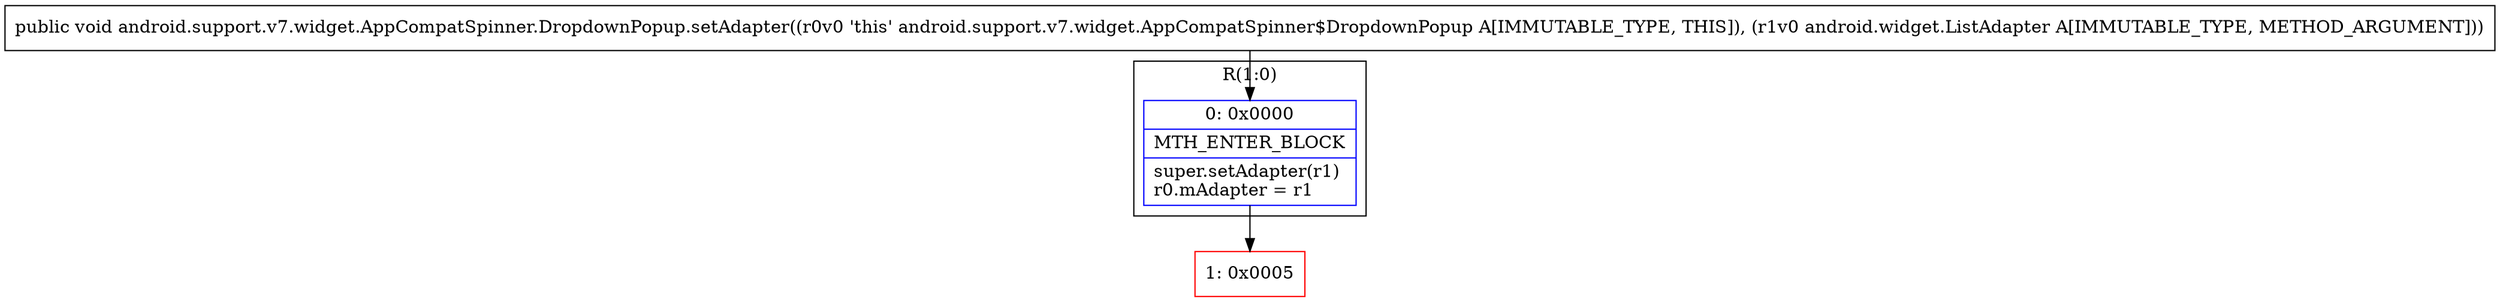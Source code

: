 digraph "CFG forandroid.support.v7.widget.AppCompatSpinner.DropdownPopup.setAdapter(Landroid\/widget\/ListAdapter;)V" {
subgraph cluster_Region_2021319435 {
label = "R(1:0)";
node [shape=record,color=blue];
Node_0 [shape=record,label="{0\:\ 0x0000|MTH_ENTER_BLOCK\l|super.setAdapter(r1)\lr0.mAdapter = r1\l}"];
}
Node_1 [shape=record,color=red,label="{1\:\ 0x0005}"];
MethodNode[shape=record,label="{public void android.support.v7.widget.AppCompatSpinner.DropdownPopup.setAdapter((r0v0 'this' android.support.v7.widget.AppCompatSpinner$DropdownPopup A[IMMUTABLE_TYPE, THIS]), (r1v0 android.widget.ListAdapter A[IMMUTABLE_TYPE, METHOD_ARGUMENT])) }"];
MethodNode -> Node_0;
Node_0 -> Node_1;
}

